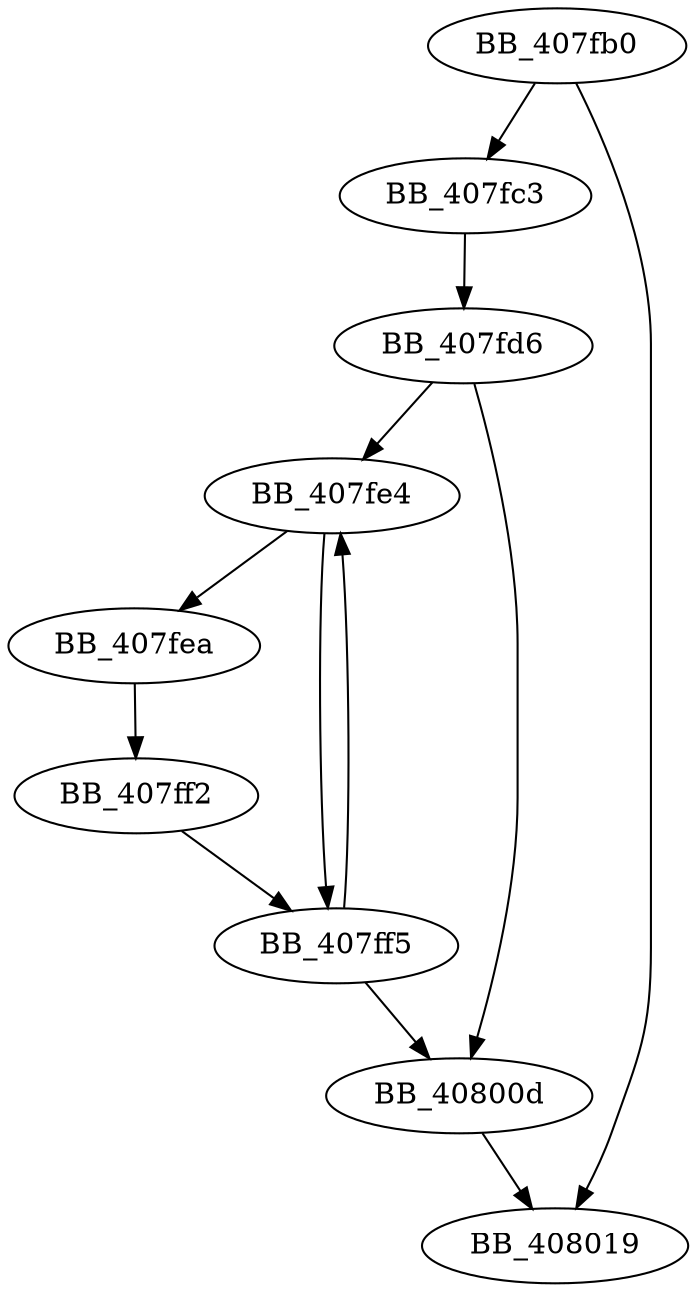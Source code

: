 DiGraph sub_407FB0{
BB_407fb0->BB_407fc3
BB_407fb0->BB_408019
BB_407fc3->BB_407fd6
BB_407fd6->BB_407fe4
BB_407fd6->BB_40800d
BB_407fe4->BB_407fea
BB_407fe4->BB_407ff5
BB_407fea->BB_407ff2
BB_407ff2->BB_407ff5
BB_407ff5->BB_407fe4
BB_407ff5->BB_40800d
BB_40800d->BB_408019
}
